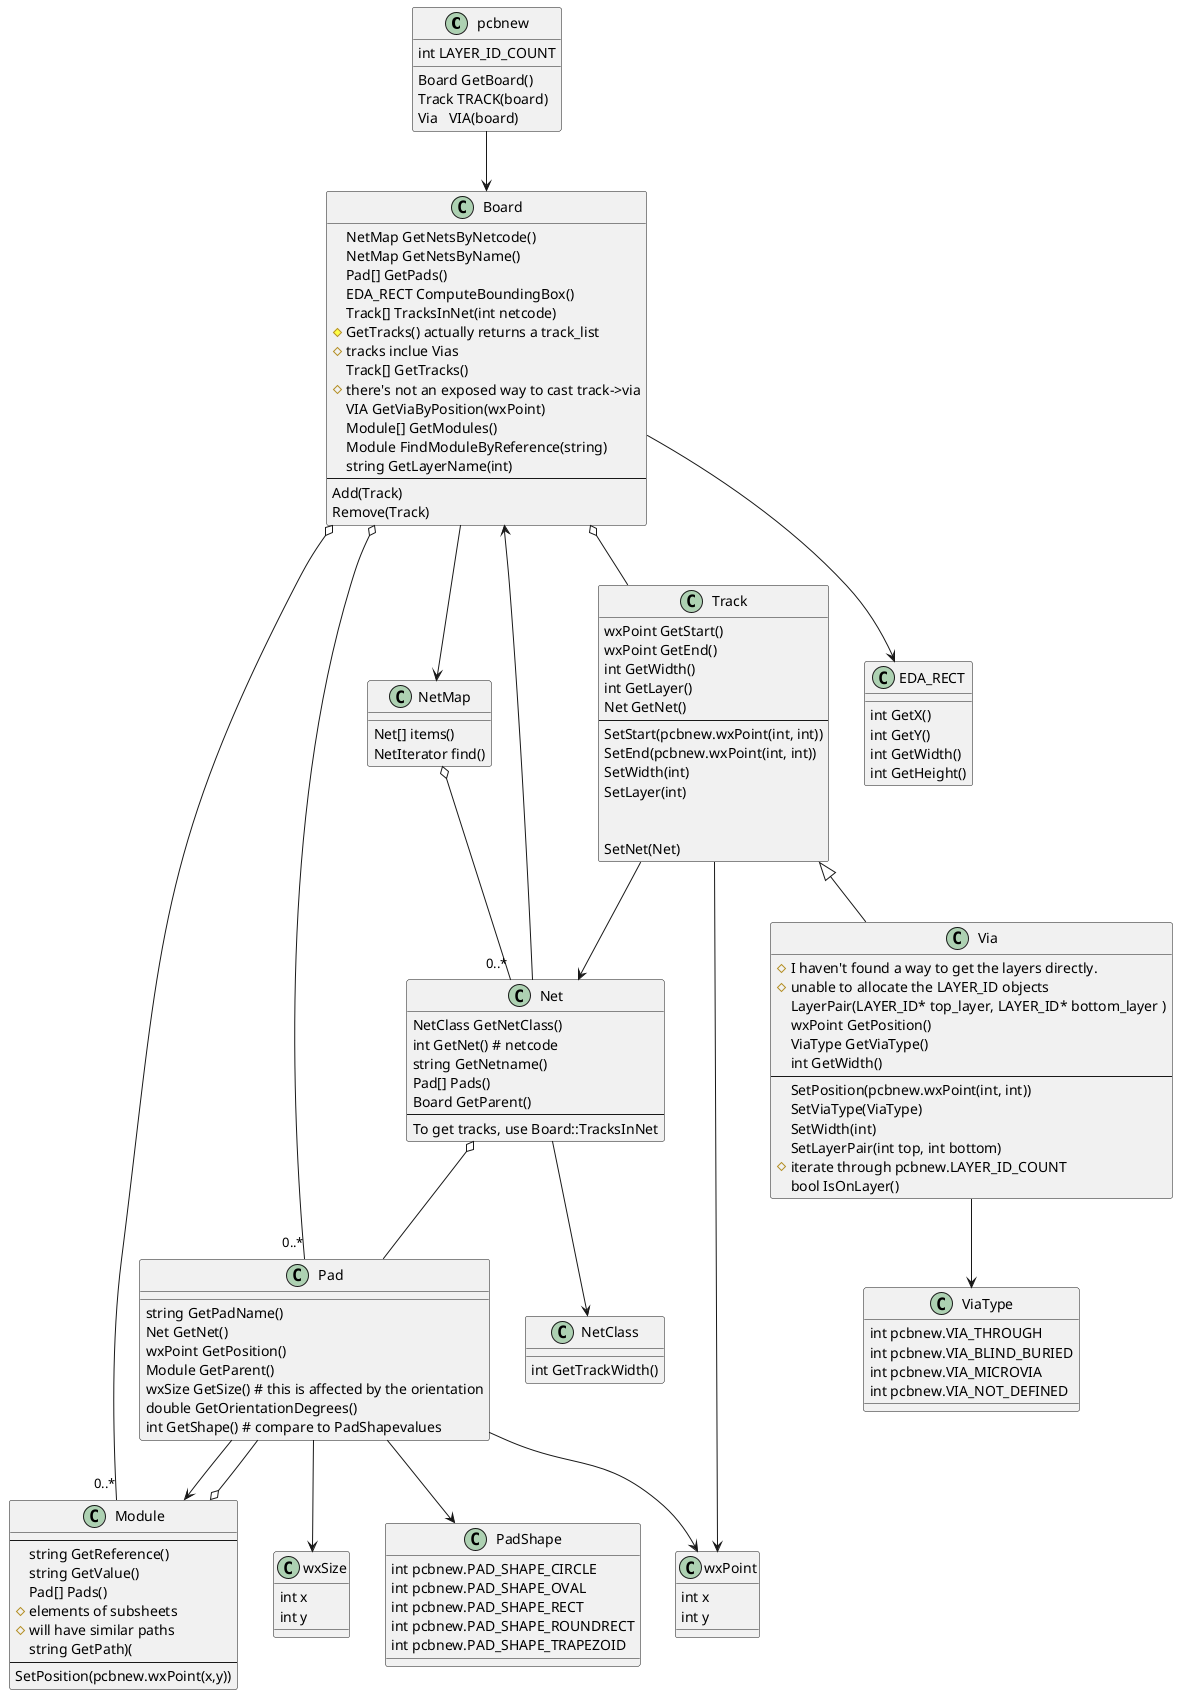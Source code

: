 # Copyright [2017] [Miles McCoo]

# Licensed under the Apache License, Version 2.0 (the "License");
# you may not use this file except in compliance with the License.
# You may obtain a copy of the License at

#     http://www.apache.org/licenses/LICENSE-2.0

# Unless required by applicable law or agreed to in writing, software
# distributed under the License is distributed on an "AS IS" BASIS,
# WITHOUT WARRANTIES OR CONDITIONS OF ANY KIND, either express or implied.
# See the License for the specific language governing permissions and
# limitations under the License.


@startuml

pcbnew --> Board
Board --> NetMap
Board o-- "0..*" Pad
Board o-- "0..*" Module
NetMap o-- "0..*" Net
Pad --> wxPoint
Pad --> Module
Pad --> wxSize
Pad --> PadShape
Board --> EDA_RECT
Board o-- Track
Module o-- Pad
Net --> NetClass
Net o-- Pad
Net --> Board
Track --> Net
Track --> wxPoint

Track <|-- Via
Via --> ViaType

class pcbnew {
      Board GetBoard()
      Track TRACK(board)
      Via   VIA(board)
      
      int LAYER_ID_COUNT
}

class Board {
      NetMap GetNetsByNetcode()
      NetMap GetNetsByName()
      Pad[] GetPads()
      EDA_RECT ComputeBoundingBox()
      Track[] TracksInNet(int netcode)
      # GetTracks() actually returns a track_list
      # tracks inclue Vias
      Track[] GetTracks()
      # there's not an exposed way to cast track->via
      VIA GetViaByPosition(wxPoint)
      Module[] GetModules()
      Module FindModuleByReference(string)
      string GetLayerName(int)
      --
      Add(Track)
      Remove(Track)
}

class Pad  {
      string GetPadName()
      Net GetNet()
      wxPoint GetPosition()
      Module GetParent()
      wxSize GetSize() # this is affected by the orientation
      double GetOrientationDegrees()
      int GetShape() # compare to PadShapevalues
}

class Module {
--
      string GetReference()
      string GetValue()
      Pad[] Pads()
      # elements of subsheets
      # will have similar paths
      string GetPath)(
--
      SetPosition(pcbnew.wxPoint(x,y))
}

class NetMap {
      Net[] items()
      NetIterator find()
}

class Net {
  NetClass GetNetClass()
  int GetNet() # netcode
  string GetNetname()
  Pad[] Pads()
  Board GetParent()
  --
  To get tracks, use Board::TracksInNet
}

NetClass : int GetTrackWidth()

class wxPoint {
      int x
      int y
}

class wxSize {
      int x
      int y
}

class EDA_RECT {
      int GetX()
      int GetY()
      int GetWidth()
      int GetHeight()
}

class Track {
      wxPoint GetStart()
      wxPoint GetEnd()
      int GetWidth()
      int GetLayer()
      Net GetNet()
      --
      SetStart(pcbnew.wxPoint(int, int))
      SetEnd(pcbnew.wxPoint(int, int))
      SetWidth(int)
      SetLayer(int)


      SetNet(Net)
}

class Via {
   # I haven't found a way to get the layers directly.
   # unable to allocate the LAYER_ID objects
   LayerPair(LAYER_ID* top_layer, LAYER_ID* bottom_layer )
   wxPoint GetPosition()
   ViaType GetViaType()
   int GetWidth()
   --
   SetPosition(pcbnew.wxPoint(int, int))
   SetViaType(ViaType)
   SetWidth(int)
   SetLayerPair(int top, int bottom)
   # iterate through pcbnew.LAYER_ID_COUNT
   bool IsOnLayer()
}

class PadShape {
    int pcbnew.PAD_SHAPE_CIRCLE
    int pcbnew.PAD_SHAPE_OVAL
    int pcbnew.PAD_SHAPE_RECT
    int pcbnew.PAD_SHAPE_ROUNDRECT
    int pcbnew.PAD_SHAPE_TRAPEZOID
}

class ViaType {
    int pcbnew.VIA_THROUGH     
    int pcbnew.VIA_BLIND_BURIED
    int pcbnew.VIA_MICROVIA    
    int pcbnew.VIA_NOT_DEFINED
}
@enduml


